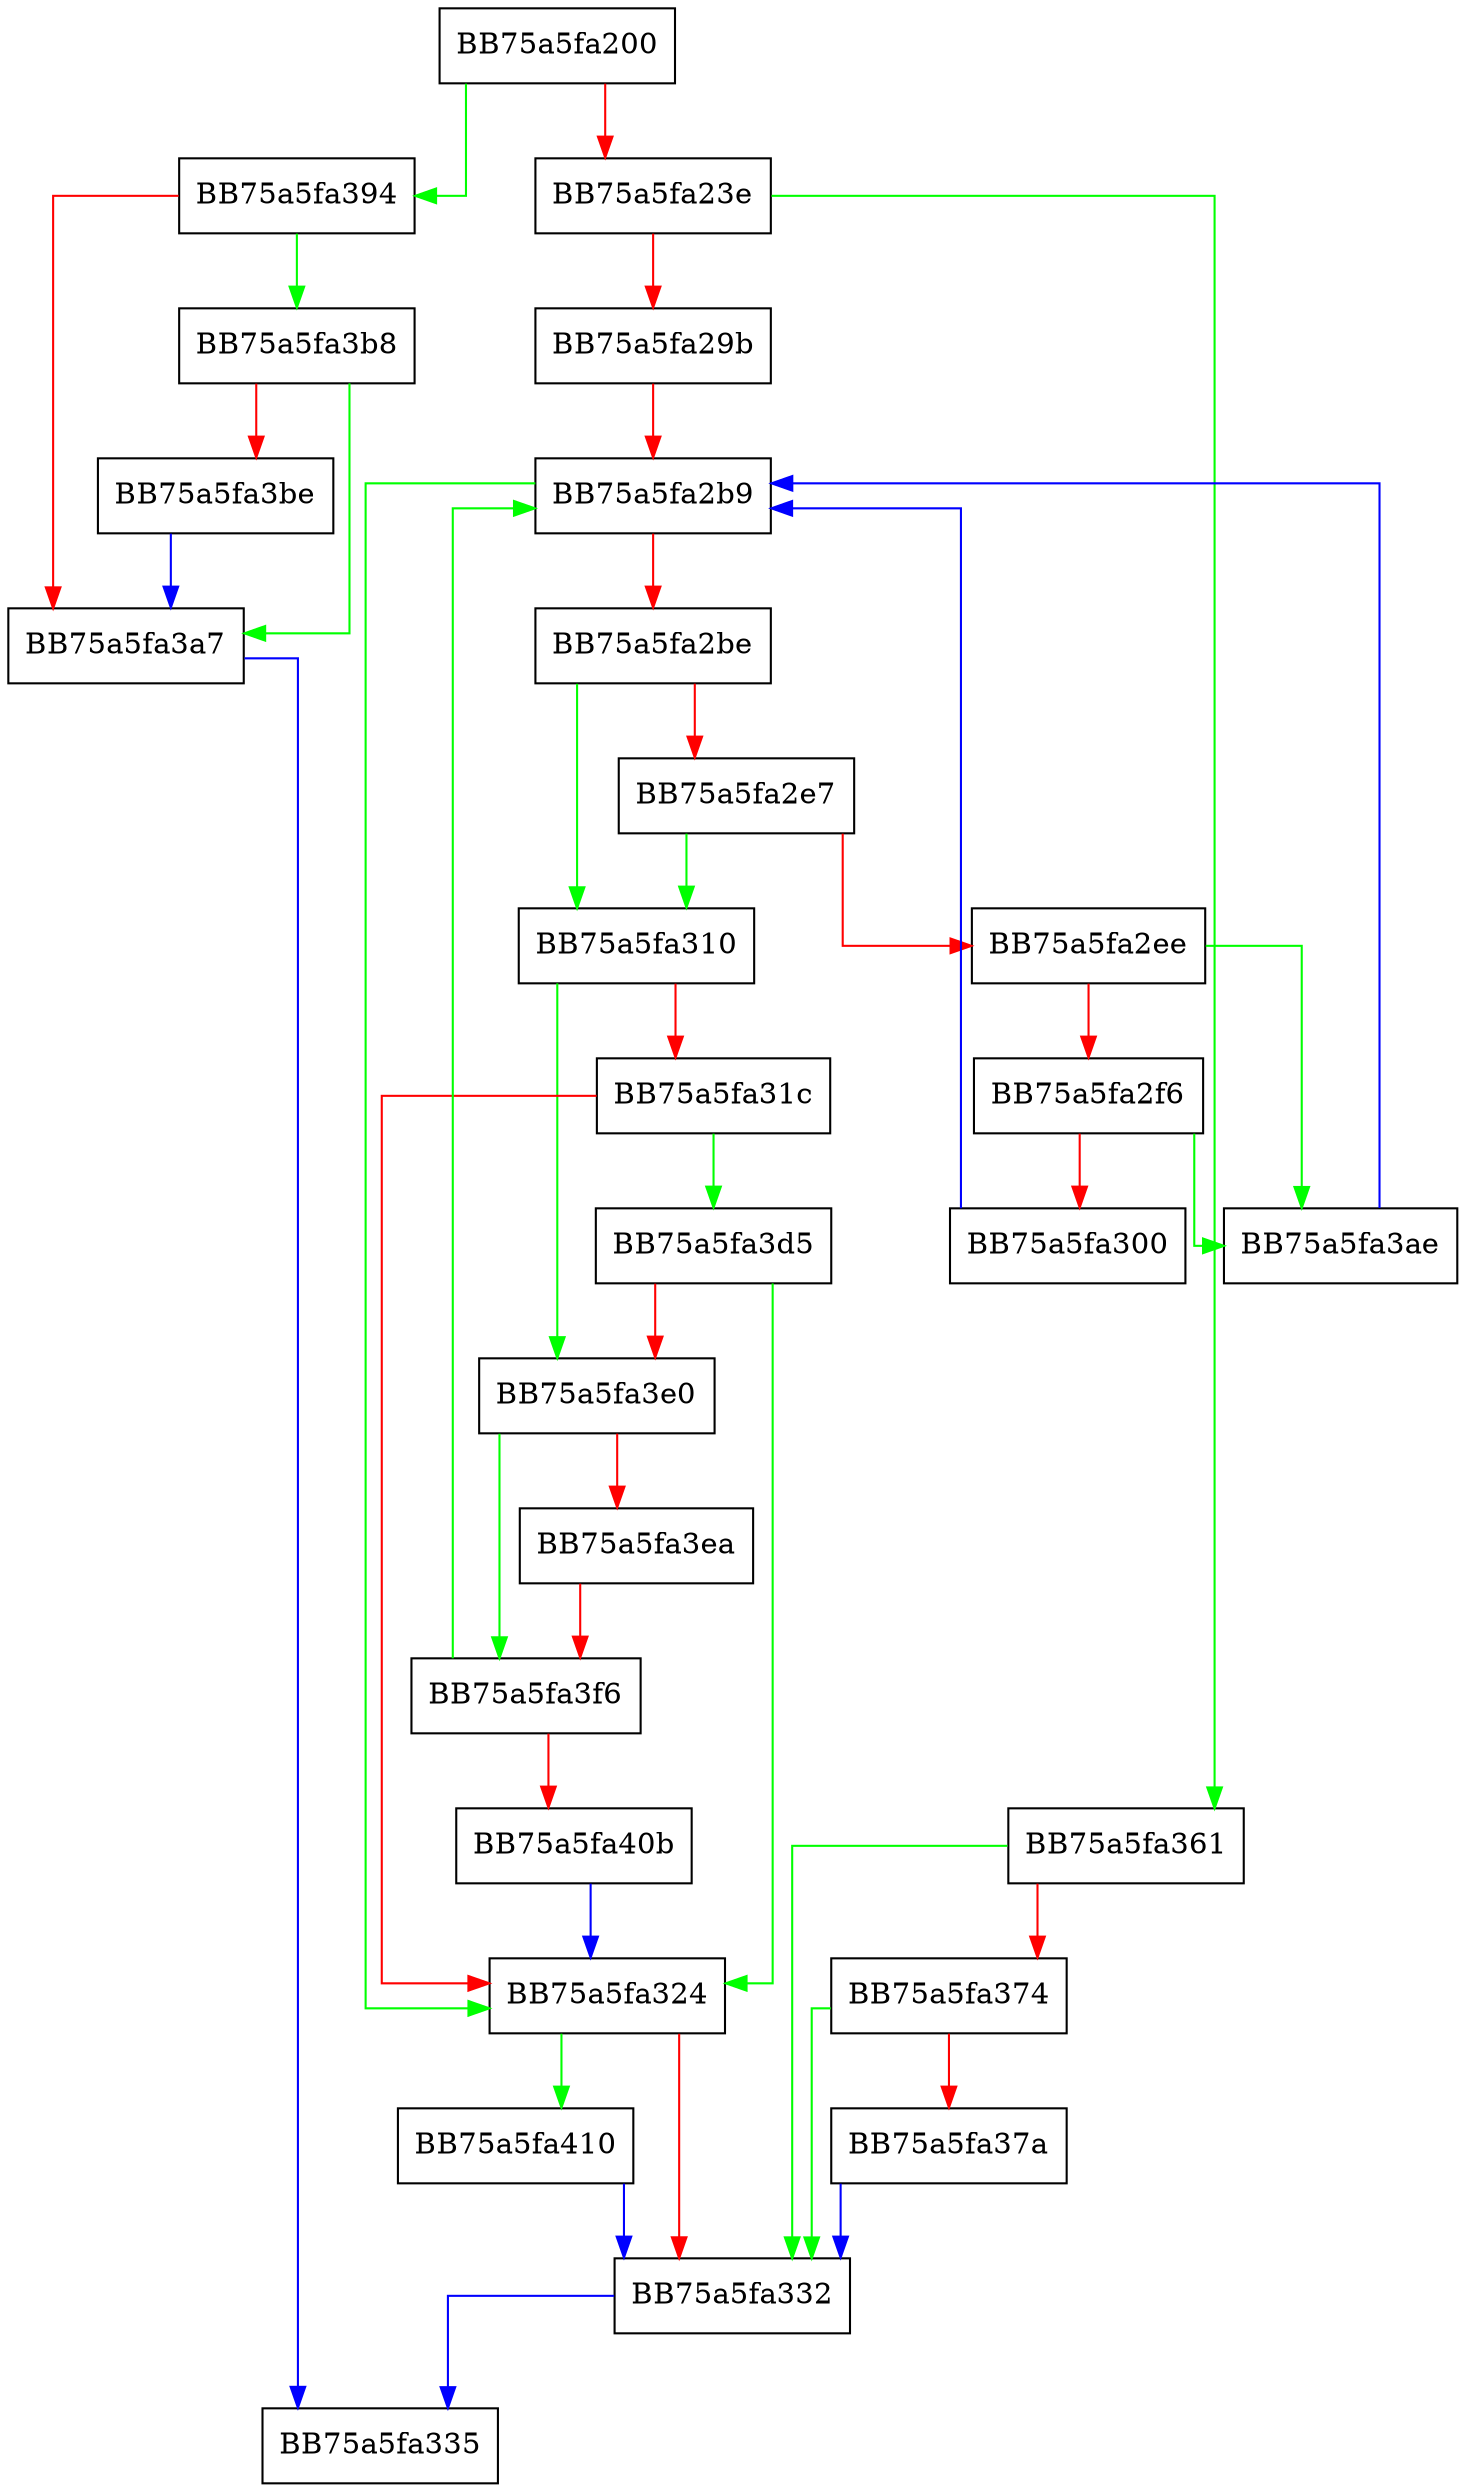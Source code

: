 digraph QueryRegInfo {
  node [shape="box"];
  graph [splines=ortho];
  BB75a5fa200 -> BB75a5fa394 [color="green"];
  BB75a5fa200 -> BB75a5fa23e [color="red"];
  BB75a5fa23e -> BB75a5fa361 [color="green"];
  BB75a5fa23e -> BB75a5fa29b [color="red"];
  BB75a5fa29b -> BB75a5fa2b9 [color="red"];
  BB75a5fa2b9 -> BB75a5fa324 [color="green"];
  BB75a5fa2b9 -> BB75a5fa2be [color="red"];
  BB75a5fa2be -> BB75a5fa310 [color="green"];
  BB75a5fa2be -> BB75a5fa2e7 [color="red"];
  BB75a5fa2e7 -> BB75a5fa310 [color="green"];
  BB75a5fa2e7 -> BB75a5fa2ee [color="red"];
  BB75a5fa2ee -> BB75a5fa3ae [color="green"];
  BB75a5fa2ee -> BB75a5fa2f6 [color="red"];
  BB75a5fa2f6 -> BB75a5fa3ae [color="green"];
  BB75a5fa2f6 -> BB75a5fa300 [color="red"];
  BB75a5fa300 -> BB75a5fa2b9 [color="blue"];
  BB75a5fa310 -> BB75a5fa3e0 [color="green"];
  BB75a5fa310 -> BB75a5fa31c [color="red"];
  BB75a5fa31c -> BB75a5fa3d5 [color="green"];
  BB75a5fa31c -> BB75a5fa324 [color="red"];
  BB75a5fa324 -> BB75a5fa410 [color="green"];
  BB75a5fa324 -> BB75a5fa332 [color="red"];
  BB75a5fa332 -> BB75a5fa335 [color="blue"];
  BB75a5fa361 -> BB75a5fa332 [color="green"];
  BB75a5fa361 -> BB75a5fa374 [color="red"];
  BB75a5fa374 -> BB75a5fa332 [color="green"];
  BB75a5fa374 -> BB75a5fa37a [color="red"];
  BB75a5fa37a -> BB75a5fa332 [color="blue"];
  BB75a5fa394 -> BB75a5fa3b8 [color="green"];
  BB75a5fa394 -> BB75a5fa3a7 [color="red"];
  BB75a5fa3a7 -> BB75a5fa335 [color="blue"];
  BB75a5fa3ae -> BB75a5fa2b9 [color="blue"];
  BB75a5fa3b8 -> BB75a5fa3a7 [color="green"];
  BB75a5fa3b8 -> BB75a5fa3be [color="red"];
  BB75a5fa3be -> BB75a5fa3a7 [color="blue"];
  BB75a5fa3d5 -> BB75a5fa324 [color="green"];
  BB75a5fa3d5 -> BB75a5fa3e0 [color="red"];
  BB75a5fa3e0 -> BB75a5fa3f6 [color="green"];
  BB75a5fa3e0 -> BB75a5fa3ea [color="red"];
  BB75a5fa3ea -> BB75a5fa3f6 [color="red"];
  BB75a5fa3f6 -> BB75a5fa2b9 [color="green"];
  BB75a5fa3f6 -> BB75a5fa40b [color="red"];
  BB75a5fa40b -> BB75a5fa324 [color="blue"];
  BB75a5fa410 -> BB75a5fa332 [color="blue"];
}